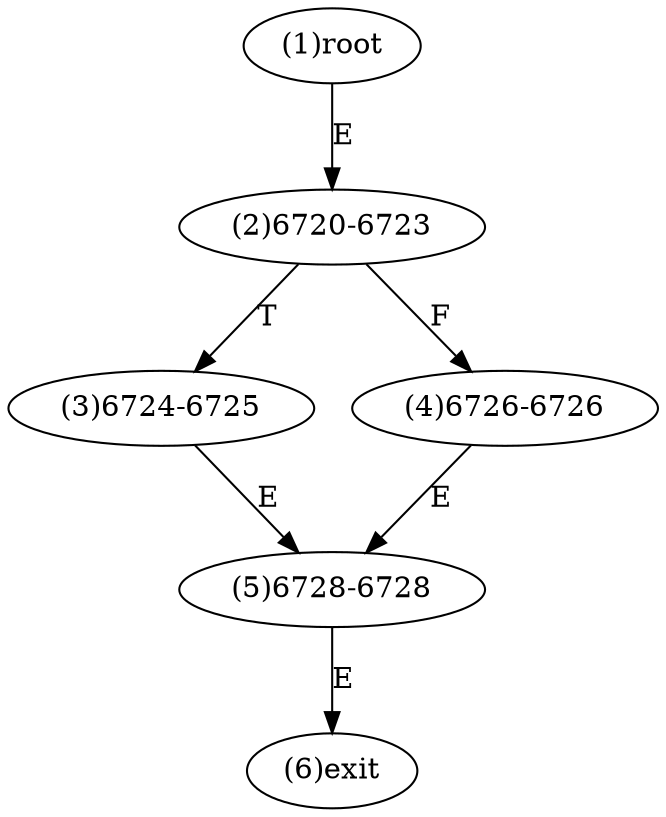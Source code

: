 digraph "" { 
1[ label="(1)root"];
2[ label="(2)6720-6723"];
3[ label="(3)6724-6725"];
4[ label="(4)6726-6726"];
5[ label="(5)6728-6728"];
6[ label="(6)exit"];
1->2[ label="E"];
2->4[ label="F"];
2->3[ label="T"];
3->5[ label="E"];
4->5[ label="E"];
5->6[ label="E"];
}